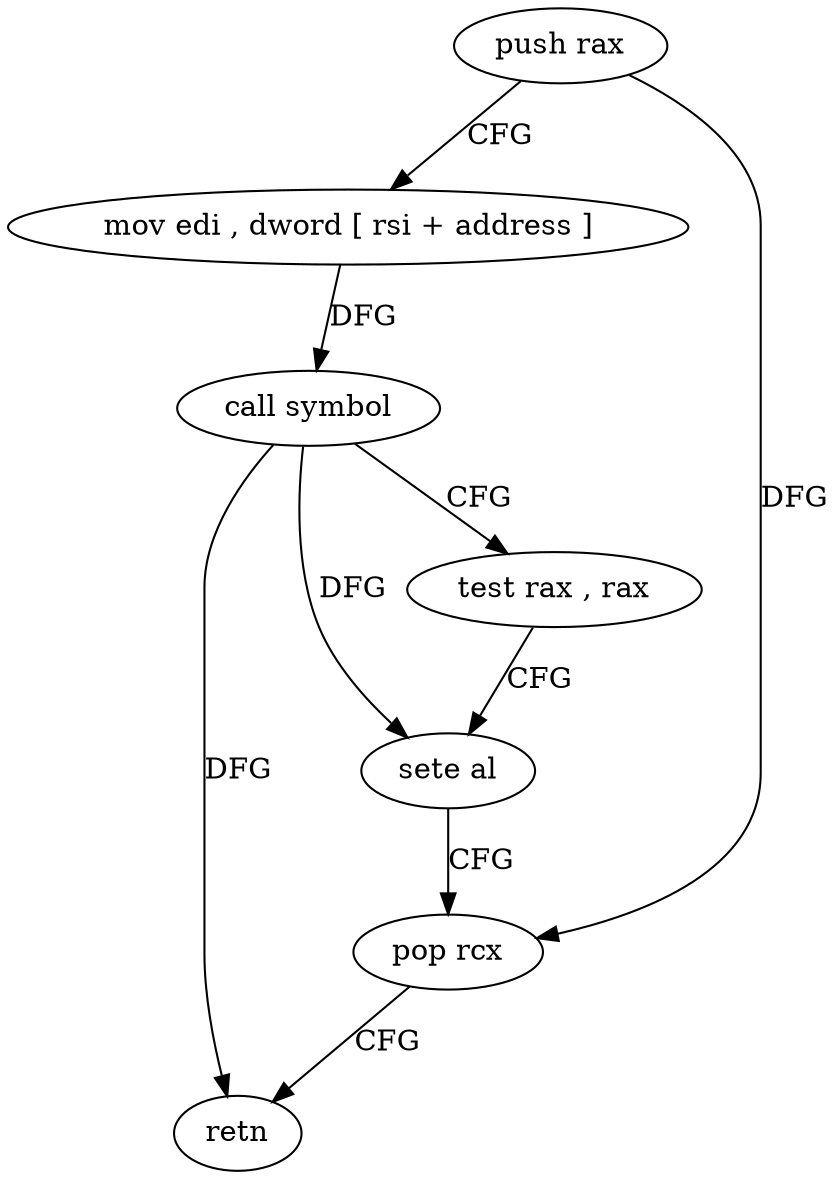 digraph "func" {
"4213792" [label = "push rax" ]
"4213793" [label = "mov edi , dword [ rsi + address ]" ]
"4213796" [label = "call symbol" ]
"4213801" [label = "test rax , rax" ]
"4213804" [label = "sete al" ]
"4213807" [label = "pop rcx" ]
"4213808" [label = "retn" ]
"4213792" -> "4213793" [ label = "CFG" ]
"4213792" -> "4213807" [ label = "DFG" ]
"4213793" -> "4213796" [ label = "DFG" ]
"4213796" -> "4213801" [ label = "CFG" ]
"4213796" -> "4213804" [ label = "DFG" ]
"4213796" -> "4213808" [ label = "DFG" ]
"4213801" -> "4213804" [ label = "CFG" ]
"4213804" -> "4213807" [ label = "CFG" ]
"4213807" -> "4213808" [ label = "CFG" ]
}
